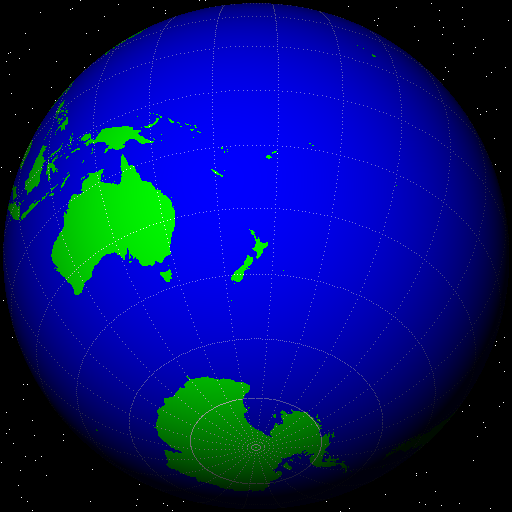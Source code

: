 @startuml
xearth
GMT=1970/01/01 01:00
viewPositionType=Fixed
viewPosLat=-40.9
viewPosLong=+174.9
@enduml
